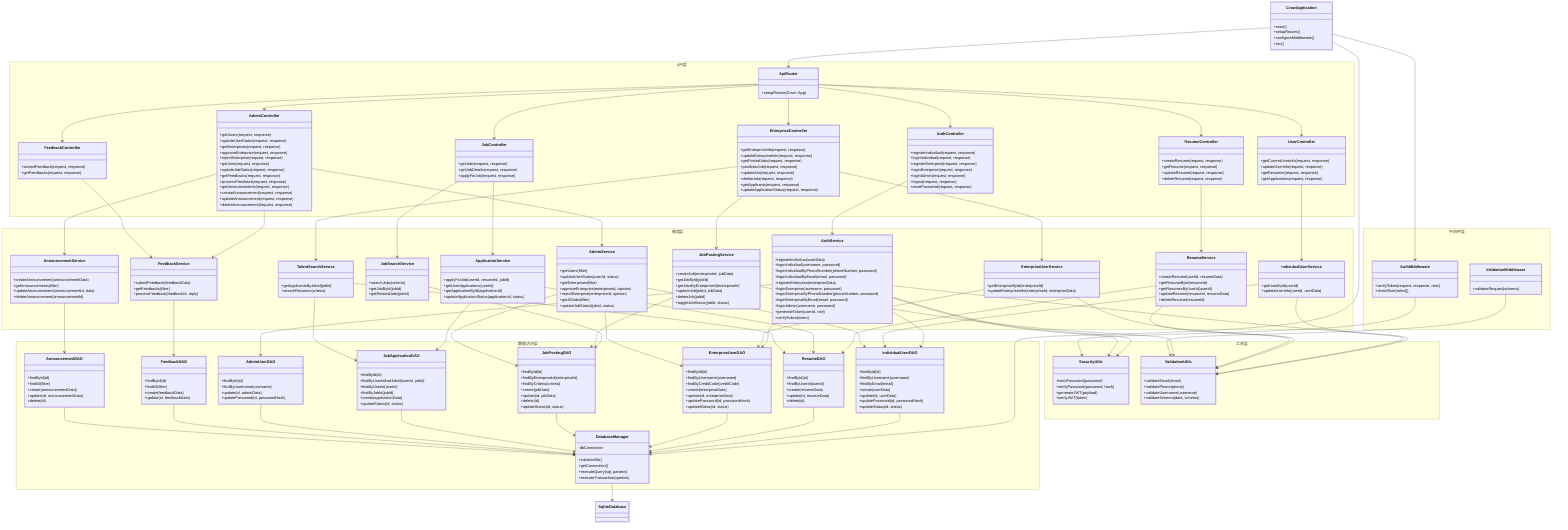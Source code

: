 classDiagram
    %% 主要分层
    class CrowApplication {
        +main()
        +setupRoutes()
        +configureMiddleware()
        +run()
    }
    
    %% API路由与控制器层
    namespace API层 {
        class ApiRouter {
            +setupRoutes(Crow::App)
        }
        
        class AuthController {
            +registerIndividual(request, response)
            +loginIndividual(request, response)
            +registerEnterprise(request, response)
            +loginEnterprise(request, response)
            +loginAdmin(request, response)
            +logout(request, response)
            +resetPassword(request, response)
        }
        
        class UserController {
            +getCurrentUserInfo(request, response)
            +updateUserInfo(request, response)
            +getResumes(request, response)
            +getApplications(request, response)
        }
        
        class ResumeController {
            +createResume(request, response)
            +getResume(request, response)
            +updateResume(request, response)
            +deleteResume(request, response)
        }
        
        class JobController {
            +getJobs(request, response)
            +getJobDetails(request, response)
            +applyForJob(request, response)
        }
        
        class EnterpriseController {
            +getEnterpriseInfo(request, response)
            +updateEnterpriseInfo(request, response)
            +getPostedJobs(request, response)
            +postNewJob(request, response)
            +updateJob(request, response)
            +deleteJob(request, response)
            +getApplicants(request, response)
            +updateApplicationStatus(request, response)
        }
        
        class AdminController {
            +getUsers(request, response)
            +updateUserStatus(request, response)
            +getEnterprises(request, response)
            +approveEnterprise(request, response)
            +rejectEnterprise(request, response)
            +getJobs(request, response)
            +updateJobStatus(request, response)
            +getFeedbacks(request, response)
            +processFeedback(request, response)
            +getAnnouncements(request, response)
            +createAnnouncement(request, response)
            +updateAnnouncement(request, response)
            +deleteAnnouncement(request, response)
        }
        
        class FeedbackController {
            +submitFeedback(request, response)
            +getFeedbacks(request, response)
        }
    }
    
    %% 中间件层
    namespace 中间件层 {
        class AuthMiddleware {
            +verifyToken(request, response, next)
            +checkRole(roles[])
        }
        
        class ValidationMiddleware {
            +validateRequest(schema)
        }
    }
    
    %% 业务逻辑服务层
    namespace 服务层 {
        class AuthService {
            +registerIndividual(userData)
            +loginIndividual(username, password)
            +loginIndividualByPhoneNumber(phoneNumber, password)
            +loginIndividualByEmail(email, password)
            +registerEnterprise(enterpriseData)
            +loginEnterprise(username, password)
            +loginEnterpriseByPhoneNumber(phoneNumber, password)
            +loginEnterpriseByEmail(email, password)
            +loginAdmin(username, password)
            +generateToken(userId, role)
            +verifyToken(token)
        }
        
        class IndividualUserService {
            +getUserById(userId)
            +updateUserInfo(userId, userData)
        }
        
        class ResumeService {
            +createResume(userId, resumeData)
            +getResumeById(resumeId)
            +getResumesByUserId(userId)
            +updateResume(resumeId, resumeData)
            +deleteResume(resumeId)
        }
        
        class JobSearchService {
            +searchJobs(criteria)
            +getJobById(jobId)
            +getRelatedJobs(jobId)
        }
        
        class ApplicationService {
            +applyForJob(userId, resumeId, jobId)
            +getUserApplications(userId)
            +getApplicationById(applicationId)
            +updateApplicationStatus(applicationId, status)
        }
        
        class EnterpriseUserService {
            +getEnterpriseById(enterpriseId)
            +updateEnterpriseInfo(enterpriseId, enterpriseData)
        }
        
        class JobPostingService {
            +createJob(enterpriseId, jobData)
            +getJobById(jobId)
            +getJobsByEnterpriseId(enterpriseId)
            +updateJob(jobId, jobData)
            +deleteJob(jobId)
            +toggleJobStatus(jobId, status)
        }
        
        class TalentSearchService {
            +getApplicantsByJobId(jobId)
            +searchResumes(criteria)
        }
        
        class AdminService {
            +getUsers(filter)
            +updateUserStatus(userId, status)
            +getEnterprises(filter)
            +approveEnterprise(enterpriseId, opinion)
            +rejectEnterprise(enterpriseId, opinion)
            +getAllJobs(filter)
            +updateJobStatus(jobId, status)
        }
        
        class FeedbackService {
            +submitFeedback(feedbackData)
            +getFeedbacks(filter)
            +processFeedback(feedbackId, reply)
        }
        
        class AnnouncementService {
            +createAnnouncement(announcementData)
            +getAnnouncements(filter)
            +updateAnnouncement(announcementId, data)
            +deleteAnnouncement(announcementId)
        }
    }
    
    %% 数据访问层
    namespace 数据访问层 {
        class DatabaseManager {
            -dbConnection
            +initializeDb()
            +getConnection()
            +executeQuery(sql, params)
            +executeTransaction(queries)
        }
        
        class IndividualUserDAO {
            +findById(id)
            +findByUsername(username)
            +findByEmail(email)
            +create(userData)
            +update(id, userData)
            +updatePassword(id, passwordHash)
            +updateStatus(id, status)
        }
        
        class ResumeDAO {
            +findById(id)
            +findByUserId(userId)
            +create(resumeData)
            +update(id, resumeData)
            +delete(id)
        }
        
        class EnterpriseUserDAO {
            +findById(id)
            +findByUsername(username)
            +findByCreditCode(creditCode)
            +create(enterpriseData)
            +update(id, enterpriseData)
            +updatePassword(id, passwordHash)
            +updateStatus(id, status)
        }
        
        class JobPostingDAO {
            +findById(id)
            +findByEnterpriseId(enterpriseId)
            +findByCriteria(criteria)
            +create(jobData)
            +update(id, jobData)
            +delete(id)
            +updateStatus(id, status)
        }
        
        class JobApplicationDAO {
            +findById(id)
            +findByUserIdAndJobId(userId, jobId)
            +findByUserId(userId)
            +findByJobId(jobId)
            +create(applicationData)
            +updateStatus(id, status)
        }
        
        class AdminUserDAO {
            +findById(id)
            +findByUsername(username)
            +update(id, adminData)
            +updatePassword(id, passwordHash)
        }
        
        class FeedbackDAO {
            +findById(id)
            +findAll(filter)
            +create(feedbackData)
            +update(id, feedbackData)
        }
        
        class AnnouncementDAO {
            +findById(id)
            +findAll(filter)
            +create(announcementData)
            +update(id, announcementData)
            +delete(id)
        }
    }
    
    %% 工具层
    namespace 工具层 {
        class SecurityUtils {
            +hashPassword(password)
            +verifyPassword(password, hash)
            +generateJWT(payload)
            +verifyJWT(token)
        }
        
        class ValidationUtils {
            +validateEmail(email)
            +validatePhone(phone)
            +validateUsername(username)
            +validateSchema(data, schema)
        }
    }
    
    %% 关系定义
    
    %% 主应用与各层的关系
    CrowApplication --> ApiRouter
    CrowApplication --> AuthMiddleware
    CrowApplication --> DatabaseManager
    
    %% API控制器之间的关系
    ApiRouter --> AuthController
    ApiRouter --> UserController
    ApiRouter --> ResumeController
    ApiRouter --> JobController
    ApiRouter --> EnterpriseController
    ApiRouter --> AdminController
    ApiRouter --> FeedbackController
    
    %% 控制器与服务层的关系
    AuthController --> AuthService
    UserController --> IndividualUserService
    ResumeController --> ResumeService
    JobController --> JobSearchService
    JobController --> ApplicationService
    EnterpriseController --> EnterpriseUserService
    EnterpriseController --> JobPostingService
    EnterpriseController --> TalentSearchService
    AdminController --> AdminService
    AdminController --> FeedbackService
    AdminController --> AnnouncementService
    FeedbackController --> FeedbackService
    
    %% 服务层与数据访问层的关系
    AuthService --> IndividualUserDAO
    AuthService --> EnterpriseUserDAO
    AuthService --> AdminUserDAO
    AuthService --> SecurityUtils
    IndividualUserService --> IndividualUserDAO
    ResumeService --> ResumeDAO
    JobSearchService --> JobPostingDAO
    ApplicationService --> JobApplicationDAO
    ApplicationService --> ResumeDAO
    EnterpriseUserService --> EnterpriseUserDAO
    JobPostingService --> JobPostingDAO
    TalentSearchService --> JobApplicationDAO
    TalentSearchService --> ResumeDAO
    AdminService --> IndividualUserDAO
    AdminService --> EnterpriseUserDAO
    AdminService --> JobPostingDAO
    FeedbackService --> FeedbackDAO
    AnnouncementService --> AnnouncementDAO
    
    %% 数据访问层与数据库管理器的关系
    IndividualUserDAO --> DatabaseManager
    ResumeDAO --> DatabaseManager
    EnterpriseUserDAO --> DatabaseManager
    JobPostingDAO --> DatabaseManager
    JobApplicationDAO --> DatabaseManager
    AdminUserDAO --> DatabaseManager
    FeedbackDAO --> DatabaseManager
    AnnouncementDAO --> DatabaseManager
    
    %% 工具类的使用关系
    AuthService --> SecurityUtils
    AuthService --> ValidationUtils
    IndividualUserService --> ValidationUtils
    EnterpriseUserService --> ValidationUtils
    ResumeService --> ValidationUtils
    JobPostingService --> ValidationUtils
    DatabaseManager --> SqliteDatabase
    AuthMiddleware --> SecurityUtils
    ValidationMiddleware --> ValidationUtils
